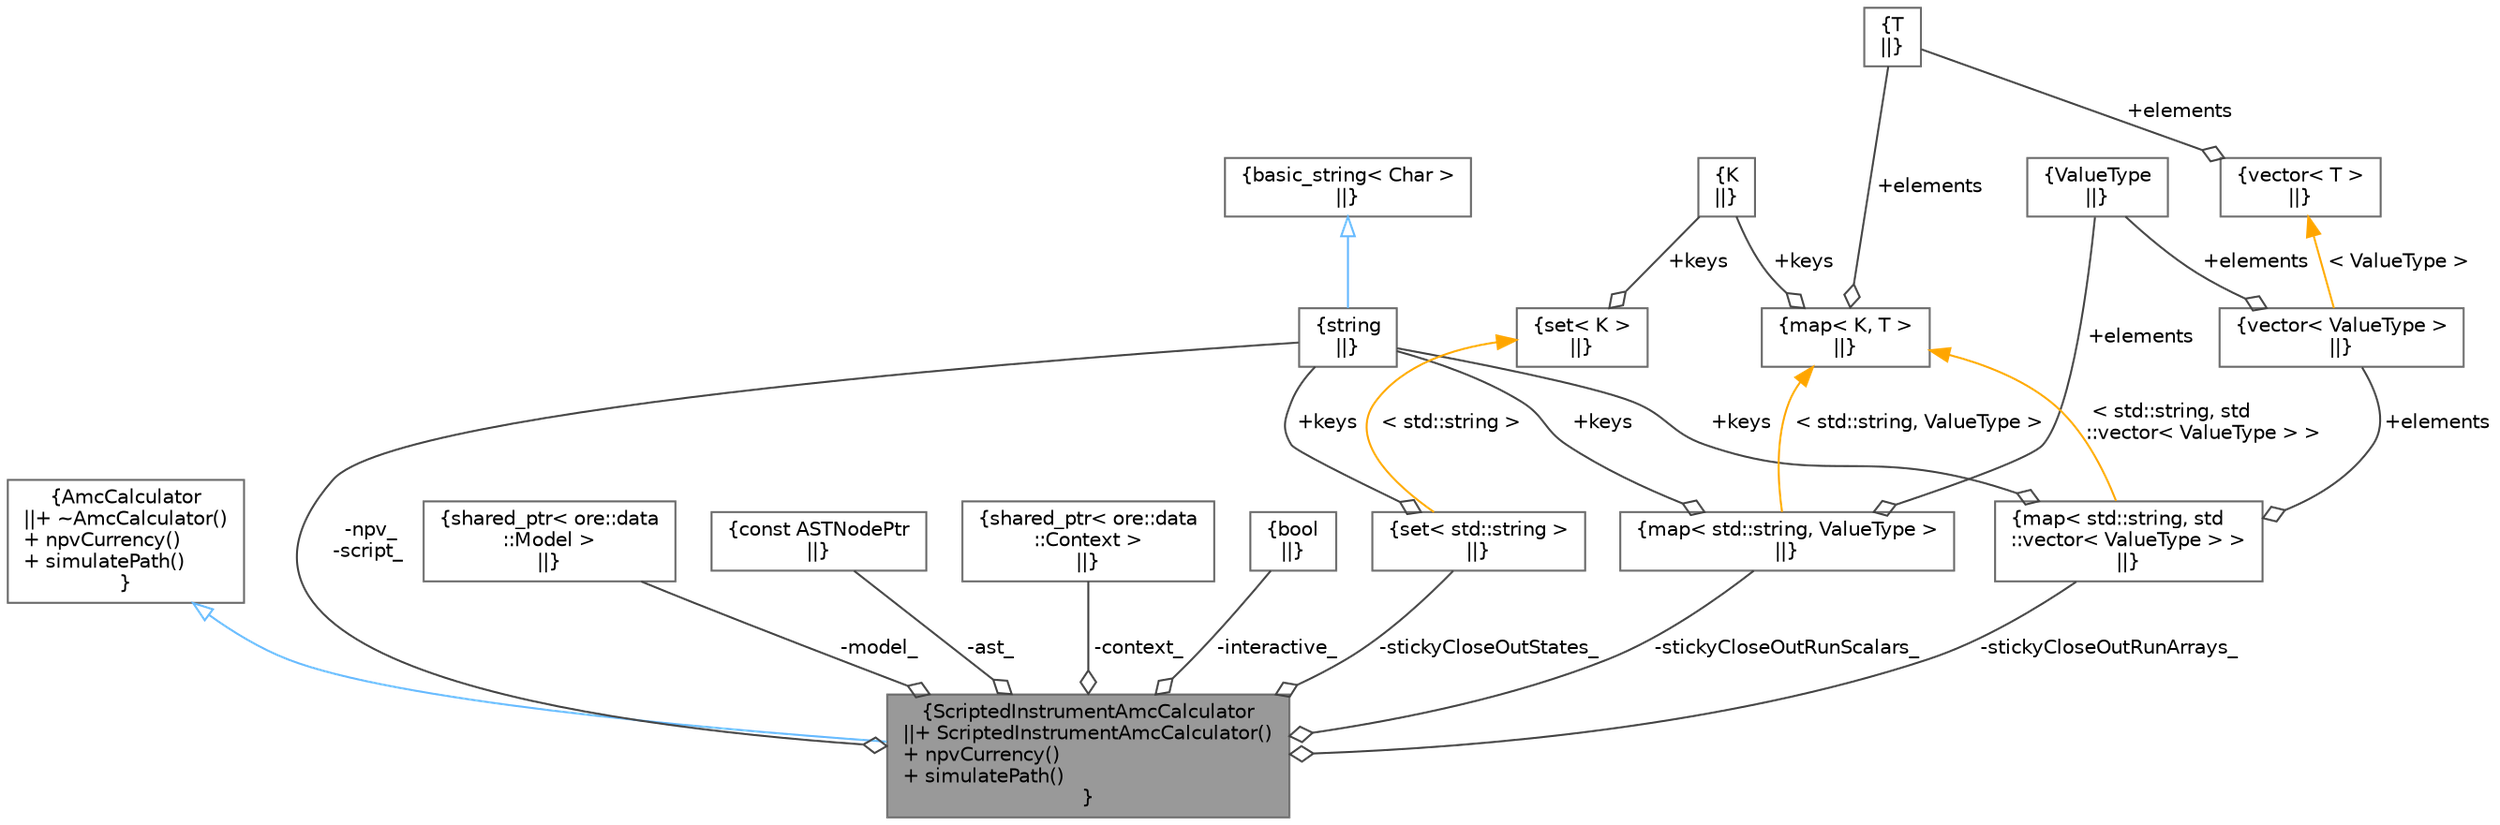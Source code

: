 digraph "ScriptedInstrumentAmcCalculator"
{
 // INTERACTIVE_SVG=YES
 // LATEX_PDF_SIZE
  bgcolor="transparent";
  edge [fontname=Helvetica,fontsize=10,labelfontname=Helvetica,labelfontsize=10];
  node [fontname=Helvetica,fontsize=10,shape=box,height=0.2,width=0.4];
  Node1 [label="{ScriptedInstrumentAmcCalculator\n||+ ScriptedInstrumentAmcCalculator()\l+ npvCurrency()\l+ simulatePath()\l}",height=0.2,width=0.4,color="gray40", fillcolor="grey60", style="filled", fontcolor="black",tooltip=" "];
  Node2 -> Node1 [dir="back",color="steelblue1",style="solid",arrowtail="onormal"];
  Node2 [label="{AmcCalculator\n||+ ~AmcCalculator()\l+ npvCurrency()\l+ simulatePath()\l}",height=0.2,width=0.4,color="gray40", fillcolor="white", style="filled",URL="C:/dev/ORE/documentation/QuantExt/doc/quantext.tag$class_quant_ext_1_1_amc_calculator.html",tooltip=" "];
  Node3 -> Node1 [color="grey25",style="solid",label=" -npv_\n-script_" ,arrowhead="odiamond"];
  Node3 [label="{string\n||}",height=0.2,width=0.4,color="gray40", fillcolor="white", style="filled",tooltip=" "];
  Node4 -> Node3 [dir="back",color="steelblue1",style="solid",arrowtail="onormal"];
  Node4 [label="{basic_string\< Char \>\n||}",height=0.2,width=0.4,color="gray40", fillcolor="white", style="filled",tooltip=" "];
  Node5 -> Node1 [color="grey25",style="solid",label=" -model_" ,arrowhead="odiamond"];
  Node5 [label="{shared_ptr\< ore::data\l::Model \>\n||}",height=0.2,width=0.4,color="gray40", fillcolor="white", style="filled",tooltip=" "];
  Node6 -> Node1 [color="grey25",style="solid",label=" -ast_" ,arrowhead="odiamond"];
  Node6 [label="{const ASTNodePtr\n||}",height=0.2,width=0.4,color="gray40", fillcolor="white", style="filled",tooltip=" "];
  Node7 -> Node1 [color="grey25",style="solid",label=" -context_" ,arrowhead="odiamond"];
  Node7 [label="{shared_ptr\< ore::data\l::Context \>\n||}",height=0.2,width=0.4,color="gray40", fillcolor="white", style="filled",tooltip=" "];
  Node8 -> Node1 [color="grey25",style="solid",label=" -interactive_" ,arrowhead="odiamond"];
  Node8 [label="{bool\n||}",height=0.2,width=0.4,color="gray40", fillcolor="white", style="filled",URL="$classbool.html",tooltip=" "];
  Node9 -> Node1 [color="grey25",style="solid",label=" -stickyCloseOutStates_" ,arrowhead="odiamond"];
  Node9 [label="{set\< std::string \>\n||}",height=0.2,width=0.4,color="gray40", fillcolor="white", style="filled",tooltip=" "];
  Node3 -> Node9 [color="grey25",style="solid",label=" +keys" ,arrowhead="odiamond"];
  Node10 -> Node9 [dir="back",color="orange",style="solid",label=" \< std::string \>" ];
  Node10 [label="{set\< K \>\n||}",height=0.2,width=0.4,color="gray40", fillcolor="white", style="filled",tooltip=" "];
  Node11 -> Node10 [color="grey25",style="solid",label=" +keys" ,arrowhead="odiamond"];
  Node11 [label="{K\n||}",height=0.2,width=0.4,color="gray40", fillcolor="white", style="filled",tooltip=" "];
  Node12 -> Node1 [color="grey25",style="solid",label=" -stickyCloseOutRunScalars_" ,arrowhead="odiamond"];
  Node12 [label="{map\< std::string, ValueType \>\n||}",height=0.2,width=0.4,color="gray40", fillcolor="white", style="filled",tooltip=" "];
  Node3 -> Node12 [color="grey25",style="solid",label=" +keys" ,arrowhead="odiamond"];
  Node13 -> Node12 [color="grey25",style="solid",label=" +elements" ,arrowhead="odiamond"];
  Node13 [label="{ValueType\n||}",height=0.2,width=0.4,color="gray40", fillcolor="white", style="filled",tooltip=" "];
  Node14 -> Node12 [dir="back",color="orange",style="solid",label=" \< std::string, ValueType \>" ];
  Node14 [label="{map\< K, T \>\n||}",height=0.2,width=0.4,color="gray40", fillcolor="white", style="filled",tooltip=" "];
  Node11 -> Node14 [color="grey25",style="solid",label=" +keys" ,arrowhead="odiamond"];
  Node15 -> Node14 [color="grey25",style="solid",label=" +elements" ,arrowhead="odiamond"];
  Node15 [label="{T\n||}",height=0.2,width=0.4,color="gray40", fillcolor="white", style="filled",tooltip=" "];
  Node16 -> Node1 [color="grey25",style="solid",label=" -stickyCloseOutRunArrays_" ,arrowhead="odiamond"];
  Node16 [label="{map\< std::string, std\l::vector\< ValueType \> \>\n||}",height=0.2,width=0.4,color="gray40", fillcolor="white", style="filled",tooltip=" "];
  Node3 -> Node16 [color="grey25",style="solid",label=" +keys" ,arrowhead="odiamond"];
  Node17 -> Node16 [color="grey25",style="solid",label=" +elements" ,arrowhead="odiamond"];
  Node17 [label="{vector\< ValueType \>\n||}",height=0.2,width=0.4,color="gray40", fillcolor="white", style="filled",tooltip=" "];
  Node13 -> Node17 [color="grey25",style="solid",label=" +elements" ,arrowhead="odiamond"];
  Node18 -> Node17 [dir="back",color="orange",style="solid",label=" \< ValueType \>" ];
  Node18 [label="{vector\< T \>\n||}",height=0.2,width=0.4,color="gray40", fillcolor="white", style="filled",tooltip=" "];
  Node15 -> Node18 [color="grey25",style="solid",label=" +elements" ,arrowhead="odiamond"];
  Node14 -> Node16 [dir="back",color="orange",style="solid",label=" \< std::string, std\l::vector\< ValueType \> \>" ];
}
